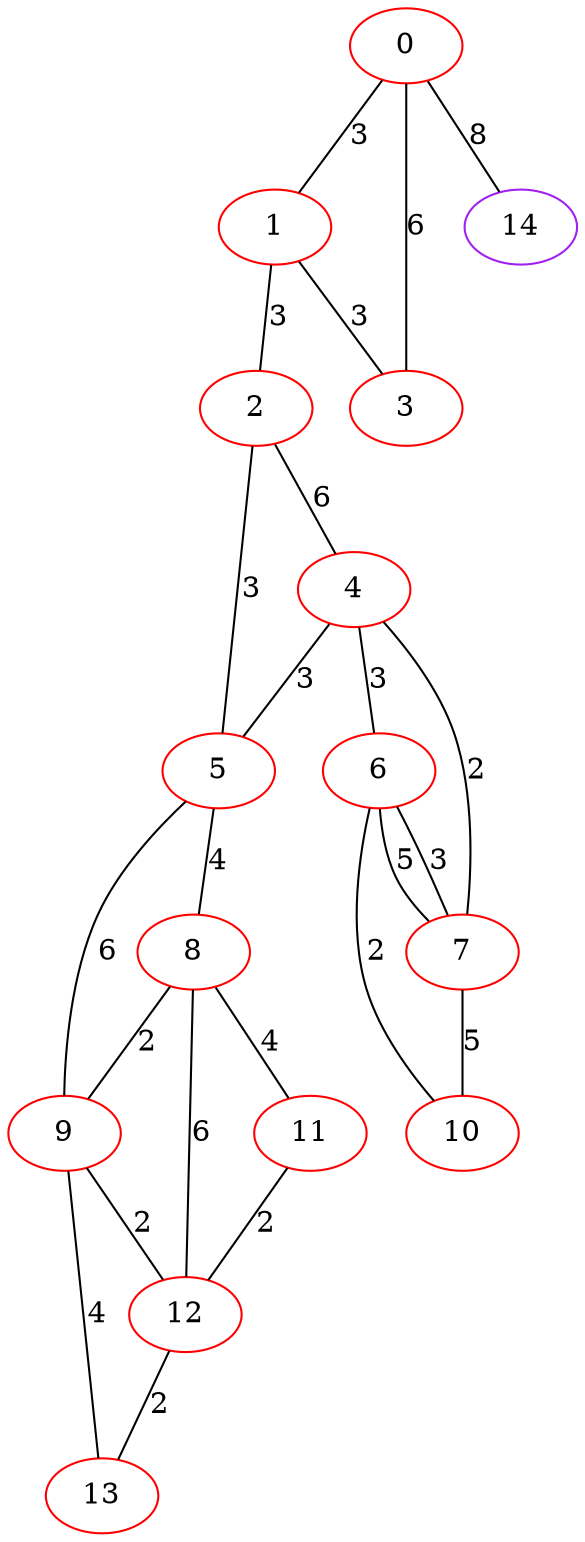 graph "" {
0 [color=red, weight=1];
1 [color=red, weight=1];
2 [color=red, weight=1];
3 [color=red, weight=1];
4 [color=red, weight=1];
5 [color=red, weight=1];
6 [color=red, weight=1];
7 [color=red, weight=1];
8 [color=red, weight=1];
9 [color=red, weight=1];
10 [color=red, weight=1];
11 [color=red, weight=1];
12 [color=red, weight=1];
13 [color=red, weight=1];
14 [color=purple, weight=4];
0 -- 1  [key=0, label=3];
0 -- 3  [key=0, label=6];
0 -- 14  [key=0, label=8];
1 -- 2  [key=0, label=3];
1 -- 3  [key=0, label=3];
2 -- 4  [key=0, label=6];
2 -- 5  [key=0, label=3];
4 -- 5  [key=0, label=3];
4 -- 6  [key=0, label=3];
4 -- 7  [key=0, label=2];
5 -- 8  [key=0, label=4];
5 -- 9  [key=0, label=6];
6 -- 10  [key=0, label=2];
6 -- 7  [key=0, label=5];
6 -- 7  [key=1, label=3];
7 -- 10  [key=0, label=5];
8 -- 9  [key=0, label=2];
8 -- 11  [key=0, label=4];
8 -- 12  [key=0, label=6];
9 -- 12  [key=0, label=2];
9 -- 13  [key=0, label=4];
11 -- 12  [key=0, label=2];
12 -- 13  [key=0, label=2];
}
